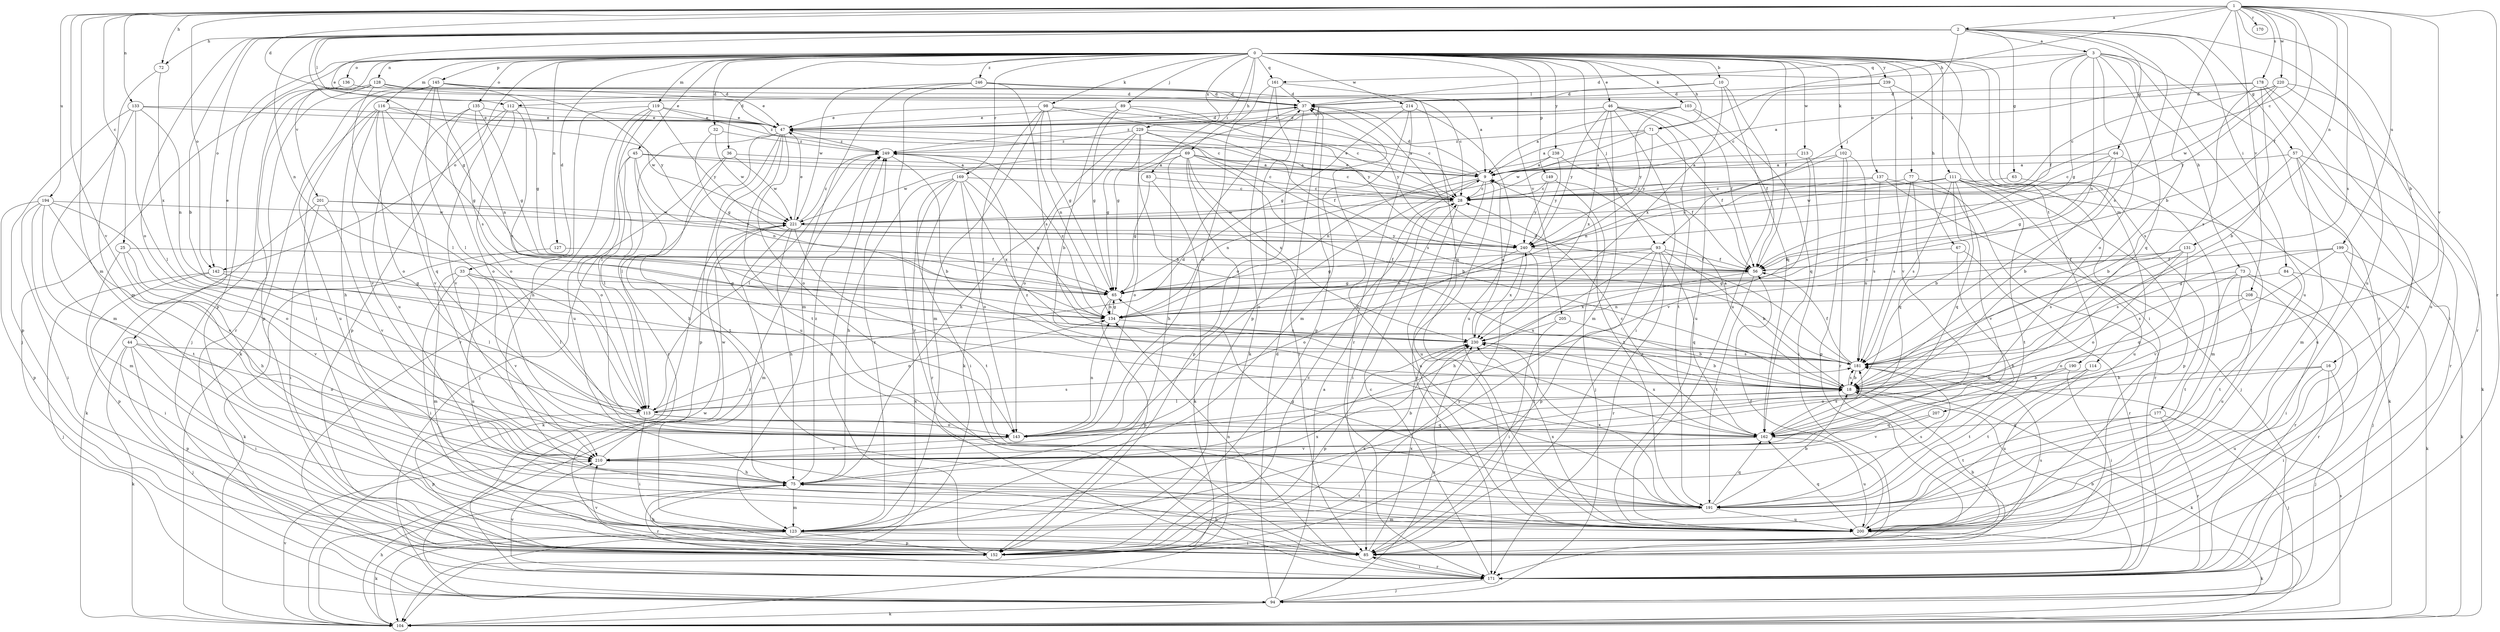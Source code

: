 strict digraph  {
0;
1;
2;
3;
9;
10;
16;
18;
25;
28;
32;
33;
36;
37;
44;
45;
46;
47;
56;
57;
63;
64;
65;
67;
69;
71;
72;
73;
75;
77;
83;
84;
85;
89;
93;
94;
98;
102;
103;
104;
111;
112;
113;
114;
116;
119;
123;
127;
128;
131;
133;
134;
135;
136;
137;
142;
143;
145;
149;
152;
161;
162;
169;
170;
171;
177;
178;
181;
190;
191;
194;
199;
200;
201;
205;
207;
208;
210;
213;
214;
220;
221;
229;
230;
238;
239;
240;
246;
249;
0 -> 10  [label=b];
0 -> 32  [label=d];
0 -> 33  [label=d];
0 -> 36  [label=d];
0 -> 44  [label=e];
0 -> 45  [label=e];
0 -> 46  [label=e];
0 -> 56  [label=f];
0 -> 67  [label=h];
0 -> 69  [label=h];
0 -> 71  [label=h];
0 -> 77  [label=i];
0 -> 83  [label=i];
0 -> 89  [label=j];
0 -> 93  [label=j];
0 -> 98  [label=k];
0 -> 102  [label=k];
0 -> 103  [label=k];
0 -> 111  [label=l];
0 -> 114  [label=m];
0 -> 116  [label=m];
0 -> 119  [label=m];
0 -> 127  [label=n];
0 -> 128  [label=n];
0 -> 135  [label=o];
0 -> 136  [label=o];
0 -> 137  [label=o];
0 -> 142  [label=o];
0 -> 145  [label=p];
0 -> 149  [label=p];
0 -> 152  [label=p];
0 -> 161  [label=q];
0 -> 169  [label=r];
0 -> 177  [label=s];
0 -> 190  [label=t];
0 -> 201  [label=v];
0 -> 205  [label=v];
0 -> 213  [label=w];
0 -> 214  [label=w];
0 -> 229  [label=x];
0 -> 238  [label=y];
0 -> 239  [label=y];
0 -> 246  [label=z];
1 -> 2  [label=a];
1 -> 16  [label=b];
1 -> 18  [label=b];
1 -> 25  [label=c];
1 -> 28  [label=c];
1 -> 37  [label=d];
1 -> 56  [label=f];
1 -> 71  [label=h];
1 -> 72  [label=h];
1 -> 123  [label=m];
1 -> 131  [label=n];
1 -> 133  [label=n];
1 -> 142  [label=o];
1 -> 170  [label=r];
1 -> 171  [label=r];
1 -> 178  [label=s];
1 -> 181  [label=s];
1 -> 194  [label=u];
1 -> 199  [label=u];
1 -> 207  [label=v];
1 -> 208  [label=v];
1 -> 210  [label=v];
1 -> 220  [label=w];
2 -> 3  [label=a];
2 -> 18  [label=b];
2 -> 47  [label=e];
2 -> 57  [label=g];
2 -> 63  [label=g];
2 -> 64  [label=g];
2 -> 65  [label=g];
2 -> 72  [label=h];
2 -> 84  [label=i];
2 -> 93  [label=j];
2 -> 112  [label=l];
2 -> 134  [label=n];
2 -> 142  [label=o];
2 -> 143  [label=o];
2 -> 181  [label=s];
2 -> 200  [label=u];
3 -> 37  [label=d];
3 -> 56  [label=f];
3 -> 65  [label=g];
3 -> 73  [label=h];
3 -> 134  [label=n];
3 -> 143  [label=o];
3 -> 161  [label=q];
3 -> 162  [label=q];
3 -> 171  [label=r];
3 -> 200  [label=u];
9 -> 28  [label=c];
9 -> 37  [label=d];
9 -> 47  [label=e];
9 -> 134  [label=n];
9 -> 143  [label=o];
9 -> 171  [label=r];
9 -> 191  [label=t];
9 -> 200  [label=u];
10 -> 37  [label=d];
10 -> 112  [label=l];
10 -> 162  [label=q];
10 -> 200  [label=u];
10 -> 230  [label=x];
16 -> 18  [label=b];
16 -> 85  [label=i];
16 -> 94  [label=j];
16 -> 143  [label=o];
16 -> 200  [label=u];
18 -> 9  [label=a];
18 -> 104  [label=k];
18 -> 113  [label=l];
18 -> 181  [label=s];
25 -> 56  [label=f];
25 -> 75  [label=h];
25 -> 152  [label=p];
25 -> 210  [label=v];
28 -> 47  [label=e];
28 -> 85  [label=i];
28 -> 200  [label=u];
28 -> 221  [label=w];
32 -> 65  [label=g];
32 -> 221  [label=w];
32 -> 249  [label=z];
33 -> 65  [label=g];
33 -> 85  [label=i];
33 -> 113  [label=l];
33 -> 123  [label=m];
33 -> 200  [label=u];
33 -> 210  [label=v];
36 -> 9  [label=a];
36 -> 94  [label=j];
36 -> 191  [label=t];
36 -> 221  [label=w];
37 -> 47  [label=e];
37 -> 65  [label=g];
37 -> 143  [label=o];
37 -> 152  [label=p];
44 -> 85  [label=i];
44 -> 94  [label=j];
44 -> 104  [label=k];
44 -> 143  [label=o];
44 -> 152  [label=p];
44 -> 181  [label=s];
45 -> 9  [label=a];
45 -> 28  [label=c];
45 -> 75  [label=h];
45 -> 113  [label=l];
45 -> 134  [label=n];
45 -> 143  [label=o];
46 -> 47  [label=e];
46 -> 56  [label=f];
46 -> 85  [label=i];
46 -> 123  [label=m];
46 -> 191  [label=t];
46 -> 200  [label=u];
46 -> 230  [label=x];
46 -> 240  [label=y];
46 -> 249  [label=z];
47 -> 37  [label=d];
47 -> 113  [label=l];
47 -> 143  [label=o];
47 -> 152  [label=p];
47 -> 171  [label=r];
47 -> 191  [label=t];
47 -> 200  [label=u];
47 -> 249  [label=z];
56 -> 65  [label=g];
56 -> 191  [label=t];
56 -> 230  [label=x];
57 -> 9  [label=a];
57 -> 18  [label=b];
57 -> 104  [label=k];
57 -> 123  [label=m];
57 -> 171  [label=r];
57 -> 200  [label=u];
63 -> 28  [label=c];
63 -> 123  [label=m];
64 -> 9  [label=a];
64 -> 18  [label=b];
64 -> 28  [label=c];
64 -> 65  [label=g];
64 -> 191  [label=t];
65 -> 134  [label=n];
65 -> 152  [label=p];
67 -> 56  [label=f];
67 -> 75  [label=h];
67 -> 171  [label=r];
69 -> 9  [label=a];
69 -> 18  [label=b];
69 -> 28  [label=c];
69 -> 75  [label=h];
69 -> 85  [label=i];
69 -> 143  [label=o];
69 -> 152  [label=p];
69 -> 221  [label=w];
69 -> 230  [label=x];
71 -> 9  [label=a];
71 -> 56  [label=f];
71 -> 221  [label=w];
71 -> 240  [label=y];
71 -> 249  [label=z];
72 -> 123  [label=m];
72 -> 230  [label=x];
73 -> 65  [label=g];
73 -> 85  [label=i];
73 -> 171  [label=r];
73 -> 181  [label=s];
73 -> 191  [label=t];
73 -> 200  [label=u];
75 -> 123  [label=m];
75 -> 171  [label=r];
75 -> 191  [label=t];
75 -> 249  [label=z];
77 -> 28  [label=c];
77 -> 162  [label=q];
77 -> 181  [label=s];
77 -> 210  [label=v];
83 -> 28  [label=c];
83 -> 65  [label=g];
83 -> 104  [label=k];
84 -> 65  [label=g];
84 -> 104  [label=k];
84 -> 191  [label=t];
85 -> 75  [label=h];
85 -> 134  [label=n];
85 -> 171  [label=r];
85 -> 181  [label=s];
85 -> 210  [label=v];
85 -> 230  [label=x];
89 -> 18  [label=b];
89 -> 28  [label=c];
89 -> 47  [label=e];
89 -> 65  [label=g];
89 -> 240  [label=y];
93 -> 18  [label=b];
93 -> 56  [label=f];
93 -> 65  [label=g];
93 -> 75  [label=h];
93 -> 134  [label=n];
93 -> 152  [label=p];
93 -> 162  [label=q];
93 -> 171  [label=r];
94 -> 9  [label=a];
94 -> 37  [label=d];
94 -> 104  [label=k];
94 -> 221  [label=w];
94 -> 230  [label=x];
98 -> 28  [label=c];
98 -> 47  [label=e];
98 -> 65  [label=g];
98 -> 104  [label=k];
98 -> 123  [label=m];
98 -> 134  [label=n];
98 -> 240  [label=y];
102 -> 9  [label=a];
102 -> 134  [label=n];
102 -> 152  [label=p];
102 -> 171  [label=r];
102 -> 181  [label=s];
103 -> 9  [label=a];
103 -> 47  [label=e];
103 -> 56  [label=f];
103 -> 162  [label=q];
103 -> 240  [label=y];
104 -> 75  [label=h];
104 -> 181  [label=s];
104 -> 210  [label=v];
104 -> 249  [label=z];
111 -> 18  [label=b];
111 -> 28  [label=c];
111 -> 104  [label=k];
111 -> 152  [label=p];
111 -> 162  [label=q];
111 -> 181  [label=s];
111 -> 191  [label=t];
111 -> 200  [label=u];
111 -> 221  [label=w];
112 -> 47  [label=e];
112 -> 143  [label=o];
112 -> 152  [label=p];
112 -> 181  [label=s];
112 -> 210  [label=v];
113 -> 37  [label=d];
113 -> 85  [label=i];
113 -> 134  [label=n];
113 -> 143  [label=o];
113 -> 152  [label=p];
113 -> 162  [label=q];
113 -> 181  [label=s];
114 -> 18  [label=b];
114 -> 191  [label=t];
114 -> 200  [label=u];
116 -> 47  [label=e];
116 -> 65  [label=g];
116 -> 75  [label=h];
116 -> 143  [label=o];
116 -> 162  [label=q];
116 -> 200  [label=u];
116 -> 210  [label=v];
116 -> 221  [label=w];
119 -> 47  [label=e];
119 -> 75  [label=h];
119 -> 113  [label=l];
119 -> 171  [label=r];
119 -> 200  [label=u];
119 -> 240  [label=y];
119 -> 249  [label=z];
123 -> 85  [label=i];
123 -> 104  [label=k];
123 -> 152  [label=p];
123 -> 230  [label=x];
123 -> 249  [label=z];
127 -> 56  [label=f];
127 -> 104  [label=k];
128 -> 28  [label=c];
128 -> 37  [label=d];
128 -> 94  [label=j];
128 -> 113  [label=l];
128 -> 152  [label=p];
128 -> 171  [label=r];
128 -> 240  [label=y];
131 -> 56  [label=f];
131 -> 134  [label=n];
131 -> 143  [label=o];
131 -> 162  [label=q];
131 -> 181  [label=s];
133 -> 28  [label=c];
133 -> 47  [label=e];
133 -> 113  [label=l];
133 -> 123  [label=m];
133 -> 134  [label=n];
133 -> 152  [label=p];
134 -> 65  [label=g];
134 -> 230  [label=x];
134 -> 249  [label=z];
135 -> 47  [label=e];
135 -> 65  [label=g];
135 -> 134  [label=n];
135 -> 143  [label=o];
135 -> 210  [label=v];
136 -> 37  [label=d];
136 -> 94  [label=j];
137 -> 28  [label=c];
137 -> 94  [label=j];
137 -> 171  [label=r];
137 -> 181  [label=s];
137 -> 240  [label=y];
142 -> 65  [label=g];
142 -> 85  [label=i];
142 -> 94  [label=j];
142 -> 113  [label=l];
143 -> 18  [label=b];
143 -> 134  [label=n];
143 -> 210  [label=v];
145 -> 37  [label=d];
145 -> 47  [label=e];
145 -> 65  [label=g];
145 -> 85  [label=i];
145 -> 104  [label=k];
145 -> 113  [label=l];
145 -> 181  [label=s];
145 -> 200  [label=u];
149 -> 28  [label=c];
149 -> 94  [label=j];
149 -> 240  [label=y];
152 -> 18  [label=b];
152 -> 28  [label=c];
152 -> 75  [label=h];
152 -> 230  [label=x];
152 -> 240  [label=y];
152 -> 249  [label=z];
161 -> 37  [label=d];
161 -> 104  [label=k];
161 -> 143  [label=o];
161 -> 152  [label=p];
161 -> 162  [label=q];
162 -> 28  [label=c];
162 -> 181  [label=s];
162 -> 200  [label=u];
162 -> 210  [label=v];
162 -> 230  [label=x];
162 -> 249  [label=z];
169 -> 28  [label=c];
169 -> 75  [label=h];
169 -> 85  [label=i];
169 -> 104  [label=k];
169 -> 134  [label=n];
169 -> 143  [label=o];
169 -> 171  [label=r];
169 -> 230  [label=x];
171 -> 18  [label=b];
171 -> 28  [label=c];
171 -> 85  [label=i];
171 -> 94  [label=j];
171 -> 210  [label=v];
177 -> 94  [label=j];
177 -> 162  [label=q];
177 -> 171  [label=r];
177 -> 191  [label=t];
178 -> 9  [label=a];
178 -> 18  [label=b];
178 -> 37  [label=d];
178 -> 85  [label=i];
178 -> 181  [label=s];
178 -> 200  [label=u];
181 -> 18  [label=b];
181 -> 37  [label=d];
181 -> 56  [label=f];
190 -> 18  [label=b];
190 -> 85  [label=i];
190 -> 191  [label=t];
191 -> 18  [label=b];
191 -> 37  [label=d];
191 -> 65  [label=g];
191 -> 123  [label=m];
191 -> 162  [label=q];
191 -> 181  [label=s];
191 -> 200  [label=u];
191 -> 230  [label=x];
194 -> 85  [label=i];
194 -> 123  [label=m];
194 -> 143  [label=o];
194 -> 152  [label=p];
194 -> 191  [label=t];
194 -> 210  [label=v];
194 -> 221  [label=w];
199 -> 56  [label=f];
199 -> 94  [label=j];
199 -> 104  [label=k];
199 -> 181  [label=s];
199 -> 210  [label=v];
200 -> 56  [label=f];
200 -> 104  [label=k];
200 -> 162  [label=q];
200 -> 230  [label=x];
201 -> 85  [label=i];
201 -> 104  [label=k];
201 -> 210  [label=v];
201 -> 221  [label=w];
201 -> 240  [label=y];
205 -> 18  [label=b];
205 -> 85  [label=i];
205 -> 230  [label=x];
207 -> 162  [label=q];
207 -> 210  [label=v];
208 -> 134  [label=n];
208 -> 143  [label=o];
208 -> 171  [label=r];
210 -> 75  [label=h];
210 -> 221  [label=w];
213 -> 9  [label=a];
213 -> 85  [label=i];
213 -> 210  [label=v];
214 -> 47  [label=e];
214 -> 65  [label=g];
214 -> 123  [label=m];
214 -> 171  [label=r];
214 -> 200  [label=u];
220 -> 28  [label=c];
220 -> 37  [label=d];
220 -> 171  [label=r];
220 -> 200  [label=u];
220 -> 221  [label=w];
220 -> 240  [label=y];
221 -> 47  [label=e];
221 -> 75  [label=h];
221 -> 104  [label=k];
221 -> 123  [label=m];
221 -> 191  [label=t];
221 -> 240  [label=y];
221 -> 249  [label=z];
229 -> 9  [label=a];
229 -> 18  [label=b];
229 -> 56  [label=f];
229 -> 65  [label=g];
229 -> 75  [label=h];
229 -> 143  [label=o];
229 -> 181  [label=s];
229 -> 249  [label=z];
230 -> 9  [label=a];
230 -> 18  [label=b];
230 -> 152  [label=p];
230 -> 181  [label=s];
238 -> 9  [label=a];
238 -> 56  [label=f];
238 -> 134  [label=n];
238 -> 240  [label=y];
239 -> 28  [label=c];
239 -> 37  [label=d];
239 -> 85  [label=i];
239 -> 210  [label=v];
240 -> 56  [label=f];
240 -> 85  [label=i];
240 -> 143  [label=o];
240 -> 230  [label=x];
246 -> 9  [label=a];
246 -> 37  [label=d];
246 -> 123  [label=m];
246 -> 171  [label=r];
246 -> 181  [label=s];
246 -> 221  [label=w];
249 -> 9  [label=a];
249 -> 18  [label=b];
249 -> 113  [label=l];
}
